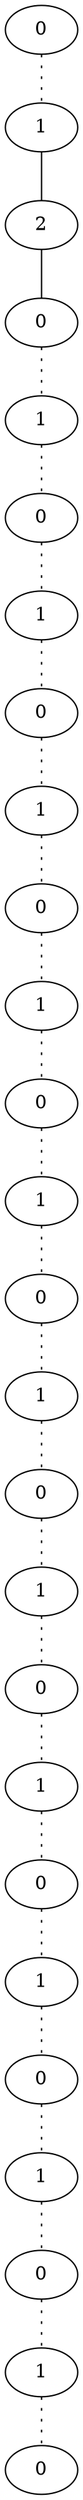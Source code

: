 graph {
a0[label=0];
a1[label=1];
a2[label=2];
a3[label=0];
a4[label=1];
a5[label=0];
a6[label=1];
a7[label=0];
a8[label=1];
a9[label=0];
a10[label=1];
a11[label=0];
a12[label=1];
a13[label=0];
a14[label=1];
a15[label=0];
a16[label=1];
a17[label=0];
a18[label=1];
a19[label=0];
a20[label=1];
a21[label=0];
a22[label=1];
a23[label=0];
a24[label=1];
a25[label=0];
a0 -- a1 [style=dotted];
a1 -- a2;
a2 -- a3;
a3 -- a4 [style=dotted];
a4 -- a5 [style=dotted];
a5 -- a6 [style=dotted];
a6 -- a7 [style=dotted];
a7 -- a8 [style=dotted];
a8 -- a9 [style=dotted];
a9 -- a10 [style=dotted];
a10 -- a11 [style=dotted];
a11 -- a12 [style=dotted];
a12 -- a13 [style=dotted];
a13 -- a14 [style=dotted];
a14 -- a15 [style=dotted];
a15 -- a16 [style=dotted];
a16 -- a17 [style=dotted];
a17 -- a18 [style=dotted];
a18 -- a19 [style=dotted];
a19 -- a20 [style=dotted];
a20 -- a21 [style=dotted];
a21 -- a22 [style=dotted];
a22 -- a23 [style=dotted];
a23 -- a24 [style=dotted];
a24 -- a25 [style=dotted];
}
